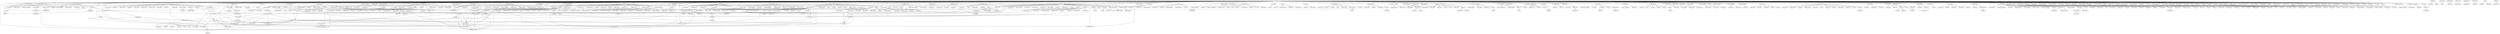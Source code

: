 strict digraph G{
"David Lo" -> " Lucia"
"Tarek Abdelzaher" -> "Mohammad Maifi Hasan Khan"
"Peixiang Zhao" -> "Hongbo Deng"
"Jiawei Han" -> "Yoonkyong Lee"
"Jiebo Luo" -> "Mrityunjay Kumar"
"Xiaofei He" -> "Chenxia Wu"
"Jiawei Han" -> "Xingjie Liu"
"Chao Liu" -> "Fan Guo"
"Zhijun Yin" -> "Sangkyum Kim"
"Yizhou Sun" -> "Jianbin Huang"
"Donato Malerba" -> "Corrado Loglisci"
"Jiawei Han" -> "Harvey J. Miller"
"Jiawei Han" -> "Tom La Porta"
"Jie Yu" -> "Shunxiang Zhang"
"Jiawei Han" -> "Xuehua Shen"
"Jiawei Han" -> "Brandon Norick"
"Tarek F. Abdelzaher" -> "Liqian Luo"
"Jie Yu" -> "Fangfang Liu"
"Xifeng Yan" -> "Arijit Khan"
"Chi Wang" -> "Hyungsul Kim"
"Jiawei Han" -> "Ding Zhou"
"Qiaozhu Mei" -> "Cindy Xide Lin"
"Bo Zhao" -> "Yizhou Sun"
"Donato Malerba" -> "Fabio Fumarola"
"Xuegang Hu" -> "Gongqing Wu"
"Xiaofei He" -> "Siliang Tang"
"Xin Jin" -> "Kening Gao"
"Shu Tao" -> "Arijit Khan"
"Ming Ji" -> "Zhenhui Li"
"Duo Zhang" -> "Hongning Wang"
"Hongyan Liu" -> "Xu Jia"
"Jiawei Han" -> "Xuanhui Wang"
"Guozhu Dong" -> "James Bailey"
"Sangkyum Kim" -> "Lu-An Tang"
"ChengXiang Zhai" -> "Kavita Ganesan"
"Xiao Yu" -> "Zhengyu He"
"Xin Jin" -> "Cheng Sheng"
"Hwanjo Yu" -> "Byungchul Park"
"Jiawei Han" -> "Min-Soo Kim"
"Hongyan Liu" -> "Chunmei Wang"
"Jiawei Han" -> "Xiaomei Zhang"
"Anthony K. H. Tung" -> "Zhan Su"
"Bolin Ding" -> "Yongxin Tong"
"Jiawei Han" -> "Phuong Nguyen"
"Jiawei Han" -> "Mohammad Maifi Hasan Khan"
"Jiawei Han" -> "Latifur Khan"
"Xuanhui Wang" -> "Changsung Kang"
"Bolin Ding" -> "Yintao Yu"
"Jiawei Han" -> "Shaohan Hu"
"Dong Xin" -> "Peixiang Zhao"
"Jiawei Han" -> "Qinbao Song"
"Jie Tang" -> "Tiancheng Lou"
"Jiawei Han" -> "Usama Fayyad"
"Jiawei Han" -> "Ahsan Arefin"
"Jiawei Han" -> "Yuguo Chen"
"Junsong Yuan" -> "Ye Luo"
"Liangliang Cao" -> "Shifeng Chen"
"Xiaofei He" -> "Zheng Shao"
"Zheng Shao" -> "Rubao Lee"
"Jian Pei" -> "Zhen Liao"
"Jiawei Han" -> "Edward Kim"
"Chen Chen" -> "Xuri Tang"
"Chao Liu" -> "Hu Li"
"Hong Cheng" -> "Lu Qin"
"Laks V. S. Lakshmanan" -> "Yuelong Jiang"
"Jae-Gil Lee" -> "Seulki Lee"
"Michael Garland" -> "Steve Zelinka"
"Xifeng Yan" -> "Hanghang Tong"
"Jian Pei" -> "Deepak Agarwal"
"Dan Henriksson" -> "Hieu Khac Le"
"Xin Jin" -> "Chandrasekar Ramachandran"
"Jiawei Han" -> "Tarek F. Abdelzaher"
"Raymond T. Ng" -> "Hongrae Lee"
"Deng Cai" -> "Yao Hu"
"Jiawei Han" -> "Ming Ji"
"Cheong Youn" -> "Jang-Eui Hong"
"Xiao Yu" -> "Guo Jie"
"Deng Cai" -> "Can Wang"
"Jiawei Han" -> "Charu Aggarwal"
"Jian Pei" -> "Ming Hua"
"Jiong Yang" -> "Shirong Li"
"Chen Chen" -> "Gang Yao"
"Xifeng Yan" -> "David Lo"
"Chi Wang" -> "Fabio Fumarola"
"Jiawei Han" -> "Hongbo Deng"
"Shu Tao" -> "Kin-Wah Kwong"
"Xiaofei He" -> "Mingcheng Qu"
"Alan Gara" -> "Matthias Blumrich"
"Peixiang Zhao" -> "Heli Sun"
"Jiawei Han" -> "Raymond Ng"
"Can Wang" -> "Ziyu Guan"
"Siau-Cheng Khoo" -> "Saswat Anand"
"Jiawei Han" -> "Rui Ma"
"Jiawei Han" -> "Hyungsul Kim"
"Alan Gara" -> "Charles Archer"
"Xifeng Yan" -> "Le Song"
"Krzysztof Koperski" -> "Jisheng Liang"
"Xin Jin" -> "Rahul Malik"
"Jian Pei" -> "Daxin Jiang"
"Jie Tang" -> "Xiaoxiao Li"
"Jiajun Bu" -> "Guang Qiu"
"Guozhu Dong" -> "Mengling Feng"
"Jiawei Han" -> "Guozhu Dong"
"Jiawei Han" -> "Won-Young Kim"
"Feida Zhu" -> "Cindy Xide Lin"
"Jiawei Han" -> "Lu-An Tang"
"Jiawei Han" -> "Xiao Cheng"
"Jiawei Han" -> "Jeffrey Xu Yu"
"Xiao Yu" -> "Liji Wu"
"Min Xie" -> "Jie Fang"
"Shu Tao" -> "Gengxin Miao"
"Jiawei Han" -> "Hiroyuki Kawano"
"Xifeng Yan" -> "Deng Cai"
"Jiawei Han" -> "Changsung Kang"
"Jiawei Han" -> "Jing Gao"
"Guozhu Dong" -> "Yuelong Jiang"
"Jing Yuan" -> "Lu-An Tang"
"Jiawei Han" -> "Xiaoxin Yin"
"Wen Jin" -> "Xiaohui Rong"
"Jiawei Han" -> "Anthony K. H. Tung"
"Jiajun Bu" -> "Yezhou Yang"
"Jiawei Han" -> "Jae-Gil Lee"
"Jiawei Han" -> "Ashok N. Srivastava"
"Anthony K. H. Tung" -> "Lijun Ji"
"Jiawei Han" -> "Kaizhi Tang"
"Jianke Zhu" -> "Chenxia Wu"
"Wen Gao" -> "Ruiping Wang"
"Jiawei Han" -> "Zheng Shao"
"Hujun Bao" -> "Zilong Dong"
"Deng Cai" -> "Debing Zhang"
"Jiawei Han" -> "Huiling Chen"
"Yizhou Sun" -> "Lu-An Tang"
"Hwanjo Yu" -> "Jinha Kim"
"Ming Ji" -> "Cindy Xide Lin"
"Xifeng Yan" -> "Feida Zhu"
"Xuemin Lin" -> "Jianbin Qin"
"Chen Chen" -> "Junjie Yao"
"Raymond T. Ng" -> "Edwin M. Knorr"
"Jiawei Han" -> "Jing Yuan"
"Hector Gonzalez" -> "Anish Das Sarma"
"Xiao Yu" -> "Hyungsul Kim"
"Jiawei Han" -> "ChengXiang Zhai"
"Edward Kim" -> "Hongsheng Li"
"Xin Jin" -> "Pengyi Zhang"
"Jiawei Han" -> "Zhaohui Xie"
"F. R. Mcmorris" -> "Jianrong Dong"
"Qing Chen" -> "Zhengrong Li"
"Tarek Abdelzaher" -> "Dan Henriksson"
"Donald Metzler" -> "Nima Asadi"
"Hujun Bao" -> "Hongxin Zhang"
"Manish Gupta" -> "Hiroshi Akiba"
"Yu Zheng" -> "Huaping Liu"
"Yizhou Sun" -> "Xiao Cheng"
"Jaebum Kim" -> "Sangkyum Kim"
"Lu-An Tang" -> "Zhenhui Li"
"Fei Pan" -> "Jian Wan"
"Chunjiang Zhao" -> "Liangyun Liu"
"Hongyan Liu" -> "Hongbo Zhang"
"Yintao Yu" -> "Zhenhui Li"
"ChengXiang Zhai" -> "Duo Zhang"
"Jiawei Han" -> "Fabio Fumarola"
"David Wai-Lok Cheung" -> "Wai-Shing Ho"
"Chuan Xiao" -> "Jianbin Qin"
"Jianyong Wang" -> "Ju Fan"
"Jiawei Han" -> "Raghu Ganti"
"Tarek Abdelzaher" -> "Chengdu Huang"
"Xifeng Yan" -> "Qiang Qu"
"Tarek F. Abdelzaher" -> "Raghu K. Ganti"
"Gang Yao" -> "Kun Xie"
"Manish Gupta" -> "Shinobu Yoshimura"
"Jiawei Han" -> "Xiaofei He"
"Jiawei Han" -> "Sungjin Im"
"Huiling Chen" -> "Xuejie Liu"
"Ling Feng" -> "Tangjian Deng"
"Zheng Shao" -> "Yongqiang He"
"Heli Sun" -> "Guangtao Wang"
"Xifeng Yan" -> "Gengxin Miao"
"Jingjing Wang" -> "Yongli Zhao"
"Ding Zhou" -> "Shuyi Zheng"
"Scott Spangler" -> "Cheryl A. Kieliszewski"
"Maoxin Liao" -> "Changjin Xu"
"ChengXiang Zhai" -> "Yanen Li"
"Latifur Khan" -> "Mohammad Farhan Husain"
"Jiawei Han" -> "Rajat Raina"
"Hong Cheng" -> "Yu Jia"
"Hwanjo Yu" -> "Sungchul Kim"
"ChengXiang Zhai" -> "Huizhong Duan"
"Xiong Liu" -> "Xudong Li"
"Gang Wang" -> "Weizhu Chen"
"Hwanjo Yu" -> "Hune Cho"
"Hongyan Liu" -> "Yuanzhe Cai"
"Bolin Ding" -> "Cindy Xide Lin"
"Xuemin Lin" -> "Haichuan Shang"
"Anthony K. H. Tung" -> "Bing Tian Dai"
"Xin Jin" -> "Elia El-Darzi"
"Xuemin Lin" -> "Qianlu Lin"
"Wen Jin" -> "Meng Ye"
"Wen Gao" -> "Ruiqin Xiong"
"Xiaofang Zhou" -> "Zhixu Li"
"Jiawei Han" -> "Julia Hockenmaier"
"Dong Xin" -> "Xu Ling"
"Raoul Rivas" -> "Ahsan Arefin"
"Manish Gupta" -> "George Almasi"
"Liqian Luo" -> "Pascal Vicaire"
"Qinbao Song" -> "Guangtao Wang"
"Xiao Yu" -> "Yujing Wang"
"Ke Deng" -> "Shuo Shang"
"Jiawei Han" -> "Rahul Malik"
"Jing Gao" -> "Yueting Yang"
"Jiawei Han" -> "Soumen Chakrabarti"
"Chao Liu" -> "Yihan Li"
"Jiawei Han" -> "Scott Spangler"
"Dhiraj Joshi" -> "Charles Parker"
"Jiebo Luo" -> "Tianli Yu"
"Rahul Malik" -> "Chandrasekar Ramachandran"
"Hong Cheng" -> "Peixiang Zhao"
"Osmar R. Zaïane" -> "Maria-Luiza Antonie"
"Jiawei Han" -> "Marina Danilevsky"
"Latifur Khan" -> "Kevin Hamlen"
"Jiawei Han" -> "Hieu Khac Le"
"Manish Gupta" -> "Alan Gara"
"Jiawei Han" -> "Raymond T. Ng"
"Jiawei Han" -> "Xiao Yu"
"Jing Gao" -> "Hongliang Wang"
"Jiawei Han" -> "Tarek Abdelzaher"
"Latifur Khan" -> "Neda Alipanah"
"Deng Cai" -> "Jianke Zhu"
"David W. Cheung" -> "Jian Gong"
"Keke Cai" -> "Zi Yang"
"Wei Fan" -> "Erheng Zhong"
"Xifeng Yan" -> "Yizhou Sun"
"Chi Wang" -> "Zhaohui Huang"
"Jimeng Sun" -> "Nan Cao"
"Jiawei Han" -> "Hieu Le"
"Xin Jin" -> "Soumik Sarkar"
"Xiaofang Zhou" -> "Jiajun Liu"
"Xin Jin" -> "Xavier Dahan"
"Xifeng Yan" -> "Fei Pan"
"Chi Wang" -> "Yong Fu"
"Heng Ji" -> "Adam Lee"
"Jiawei Han" -> "Xiaoyun Wu"
"Tarek F. Abdelzaher" -> "Nam Pham"
"Jiawei Han" -> "Yujing Wang"
"Hyun Duk Kim" -> "Hyungsul Kim"
"Baile Shi" -> "Haofeng Zhou"
"Jie Tang" -> "Xin Shuai"
"Blake G. Fitch" -> "Bernard Metzler"
"Jiawei Han" -> "Ying Ding"
"Feng Liang" -> "Dongyong Yang"
"Donato Malerba" -> "Annalisa Appice"
"Chao Liu" -> "Qingzhong Liang"
"Lee Giles" -> "Baojun Qiu"
"Jiawei Han" -> "Liangliang Cao"
"Lu Qin" -> "Lijun Chang"
"Xiaofang Zhou" -> "Quanqing Xu"
"Yanen Li" -> "Huizhong Duan"
"Mantao Xu" -> "Da Wei"
"Chi Wang" -> "Anne Kao"
"Joel Sachs" -> "Cynthia Sims Parr"
"Anthony K. H. Tung" -> "Cuiping Li"
"Jiawei Han" -> "Long Fei"
"Raymond Ng" -> "Gabriel Murray"
"Jeffrey Xu Yu" -> "Miao Qiao"
"Wen Gao" -> "Pin Liao"
"Yizhou Sun" -> "Yintao Yu"
"Chi Wang" -> "Jenö Lehel"
"Jiawei Han" -> "Raoul Rivas"
"Xin Jin" -> "Zhijun Yin"
"Andrew Gallagher" -> "Adarsh Kowdle"
"Jiawei Han" -> "Hongning Wang"
"Jiawei Han" -> "Xiang Ren"
"Jiawei Han" -> "Lu Su"
"Krzysztof Koperski" -> "Thien Nguyen"
"Hong Cheng" -> "Chunyang Wang"
"Yizhou Sun" -> "Heli Sun"
"Jiawei Han" -> "Michael Garland"
"Bo Zhao" -> "Yanen Li"
"Yuanyuan Tian" -> "Xingjie Liu"
"Murat Kantarcioglu" -> "Mustafa Canim"
"Xiao Yu" -> "Tim Weninger"
"Chao Liu" -> "Zhitao He"
"Yizhou Sun" -> "Marina Danilevsky"
"Jing Yuan" -> "Haitao Wu"
"Jiawei Han" -> "Kevin W. Hamlen"
"Anthony K.  H. Tung" -> "Bing Tian Dai"
"Heng Ji" -> "Arkaitz Zubiaga"
"Jiawei Han" -> "Senqiang Zhou"
"David W. Cheung" -> "Wang Lian"
"Wen Gao" -> "Longshe Huo"
"Xifeng Yan" -> "Shengqi Yang"
"Jiawei Han" -> "Zhenhui Li"
"Xiaoyu Wang" -> "Xiangfu Zhao"
"Anthony K.  H. Tung" -> "Dongxiang Zhang"
"Xuegang Hu" -> "Peipei Li"
"Xin Jin" -> "Jihua Zhou"
"Jiawei Han" -> "Osmar R. Zaïane"
"Xiaolei Li" -> "Zhenhui Li"
"Hwanjo Yu" -> "Taehoon Kim"
"Bo Zhao" -> "Thomas Mertelmeier"
"Jiawei Han" -> "Chandrasekar Ramachandran"
"Deng Cai" -> "Ke Lu"
"Chengxiang Zhai" -> "Azadeh Shakery"
"Qiaozhu Mei" -> "Pradeep Muthukrishnan"
"Bolin Ding" -> "Xiao Cheng"
"Dong Xin" -> "Tianyi Wu"
"Peixiang Zhao" -> "Zhijun Yin"
"Chao Liu" -> "Ze Wang"
"Jiawei Han" -> "Jie Tang"
"Jiawei Han" -> "Charu C. Aggarwal"
"David Lo" -> "Didi Surian"
"Ziyu Guan" -> "Arijit Khan"
"Tarek Abdelzaher" -> "Sungjin Im"
"Jing Gao" -> "Lu Su"
"Karthik Subbian" -> "Arvind Agarwal"
"Jiawei Han" -> "Murat Kantarcioglu"
"Baile Shi" -> "Jin Pan"
"Xiang Ren" -> "Xiao Yu"
"Xuemin Lin" -> "Chuan Xiao"
"Tarek F. Abdelzaher" -> "Pascal Vicaire"
"Manish Gupta" -> "Narendran Sachindran"
"Xifeng Yan" -> "Mihai Christodorescu"
"Shuqiang Jiang" -> "Shuhui Wang"
"Jiawei Han" -> "Marina Barsky"
"Jiawei Han" -> "K. P. Unnikrishnan"
"Jeffrey Xu Yu" -> "Jiefeng Cheng"
"Laks V. S. Lakshmanan" -> "Solmaz Kolahi"
"Jiawei Han" -> "Paul Bennett"
"Qing Chen" -> "Yuxiang Shao"
"Jiawei Han" -> "Heng Ji"
"Jiawei Han" -> "Yinan Zhang"
"Bo-June (Paul) Hsu" -> "Huizhong Duan"
"Qing Chen" -> "Jicheng Liu"
"Chi Wang" -> "Marina Danilevsky"
"Gyan Bhanot" -> "Gabriela Alexe"
"Jiawei Han" -> "Gang Wang"
"Jiawei Han" -> "Anand Ranganathan"
"Bo Zhao" -> "Yintao Yu"
"Raghu Ganti" -> "Hieu Le"
"Jiawei Han" -> "Yu He"
"Tarek F. Abdelzaher" -> "Brian M. Blum"
"Xiao Yu" -> "Peiguang Lin"
"Jing Gao" -> "Chandrasekar Ramachandran"
"Xuemin Lin" -> "Muhammad Aamir Cheema"
"David Lo" -> "Ferdian Thung"
"Qing Chen" -> "Tianshun Yao"
"Hasan Cam" -> "Jin Wook Lee"
"Manish Gupta" -> "Yefim Shuf"
"Xiao Yu" -> "Brandon Norick"
"Murat Kantarcioglu" -> "Ali Inan"
"Jiawei Han" -> "Jim Gemmell"
"Haixun Wang" -> "Xuewen Chen"
"Feida Zhu" -> "Kwan Hui Lim"
"Jiawei Han" -> "Saurav Pandit"
"Murat Kantarcioglu" -> "Mehmet Kuzu"
"Deng Cai" -> "Shiding Lin"
"Jiawei Han" -> "Dong Xin"
"Jiawei Han" -> "Yu Zheng"
"Jiawei Han" -> "Yixin Chen"
"Shu Tao" -> "Ziyu Guan"
"Xin Jin" -> "Zhijing Zhang"
"ChengXiang Zhai" -> "Alexander Kotov"
"Qiaozhu Mei" -> "Xuanhui Wang"
"Murat Kantarcioglu" -> "Vaibhav Khadilkar"
"Lijun Chang" -> "Miao Qiao"
"Yizhou Sun" -> "Tim Weninger"
"Heng Ji" -> "Suzanne Tamang"
"Deng Cai" -> "Wei Vivian Zhang"
"Bin He" -> "Amit Behal"
"Ming Ji" -> "Zhenguo Gao"
"Jiebo Luo" -> "Nathan Sprague"
"Xifeng Yan" -> "Zheng Shao"
"Zhijun Yin" -> "Jingmin Zhang"
"Wen Gao" -> "Shiguang Shan"
"Xian Wu" -> "Alfredo Alba"
"Latifur Khan" -> "Anubha Gupta"
"Mihai Christodorescu" -> "Blase Ur"
"Wen Gao" -> "Yuanning Li"
"Jiebo Luo" -> "Quanzeng You"
"Xiaofei He" -> "Yahong Han"
"Ke Lu" -> "Jidong Zhao"
"Deng Cai" -> "Ziyu Guan"
"Jiawei Han" -> "Duo Zhang"
"Jiawei Han" -> "Jing Jiang"
"Jiawei Han" -> "Nam Pham"
"Bolin Ding" -> "Lu-An Tang"
"Manish Gupta" -> "Matthias Blumrich"
"Jiawei Han" -> "Yanheng Liu"
"Qiaozhu Mei" -> "Tianyi Wu"
"Jiawei Han" -> "Bin Jiang"
"Qiaozhu Mei" -> "Dong Xin"
"Hwanjo Yu" -> "Jinoh Oh"
"Xiaofei He" -> "Binbin Lin"
"Zhijun Yin" -> "Yizhou Sun"
"Raymond T. Ng" -> "Jackie Chi Kit Cheung"
"Latifur Khan" -> "Pallabi Parveen"
"Xin Jin" -> "Anfeng Liu"
"Xifeng Yan" -> "Aaron J. Elmore"
"Jiawei Han" -> "Hyun Duk Kim"
"Jiawei Han" -> "Xuemin Lin"
"Jiawei Han" -> "Xifeng Yan"
"Wei Zou" -> "Stephen McCamant"
"Tianyi Wu" -> "Yintao Yu"
"Raymond T. Ng" -> "Chulyun Kim"
"Haixun Wang" -> "Muhammad Aamir Cheema"
"Jiawei Han" -> "Xian Wu"
"Jeffrey Xu Yu" -> "Junhu Wang"
"Feng Liang" -> "Zhihao Ling"
"David Wai-Lok Cheung" -> "K. K. Loo"
"Jiawei Han" -> "Hillol Kargupta"
"Charu C. Aggarwal" -> "Arijit Khan"
"Duo Zhang" -> "Yuntao Jia"
"ChengXiang Zhai" -> "Joel Sachs"
"Jiawei Han" -> "Xin Jin"
"Jiawei Han" -> "Cuiping Li"
"Xiaofei He" -> "Ming Ji"
"Annalisa Appice" -> "Pietro Guccione"
"Jiawei Han" -> "Arthur Gretton"
"Liqian Luo" -> "Raghu Ganti"
"Jiawei Han" -> "Wen Jin"
"William H. Hsu" -> "Doina Caragea"
"Dong Xin" -> "Zheng Shao"
"Hongyan Liu" -> "Feng Kong"
"Cuiping Li" -> "Zhongxue Li"
"Gyan Bhanot" -> "Keith Henderson"
"Jiawei Han" -> "Jeffrey Hancock"
"Jiebo Luo" -> "Adarsh Kowdle"
"Xuanhui Wang" -> "Taesup Moon"
"Hwanjo Yu" -> "Nguyen Hoang Viet"
"Binbin Lin" -> "Guoji Zhang"
"Latifur Khan" -> "Ashraful Alam"
"Latifur Khan" -> "Joel Sachs"
"Jiawei Han" -> "Yanen Li"
"Jiawei Han" -> "Siau-Cheng Khoo"
"Donato Malerba" -> "Anna Ciampi"
"Hector Gonzalez" -> "Jae-Gil Lee"
"Jiawei Han" -> "Bo-June (Paul) Hsu"
"Jian Pei" -> "Raymond Chi-Wing Wong"
"Xiaolei Li" -> "Xinshu Dong"
"Jiawei Han" -> "Yuelong Jiang"
"Qiaozhu Mei" -> "Ziyu Guan"
"Jiawei Han" -> "Kevin Chen-Chuan Chang"
"Siau-Cheng Khoo" -> "Shu-Chun Weng"
"Jiawei Han" -> "Xiaofang Zhou"
"Yixin Chen" -> "Abusayeed Saifullah"
"Manish Gupta" -> "Rajesh Bordawekar"
"Jiawei Han" -> "Mantao Xu"
"Jiawei Han" -> "Krzysztof Koperski"
"Jiawei Han" -> "Laks V. S. Lakshmanan"
"Jiawei Han" -> "Ling Feng"
"Jiawei Han" -> "D. James Gemmell"
"Hong Cheng" -> "Miao Qiao"
"Chen Chen" -> "Ting Peng"
"Chen Chen" -> "Qian Ai"
"Jing Gao" -> "Liang Ge"
"Chi Wang" -> "Yang Ye"
"Doina Caragea" -> "Neeraj Koul"
"Hujun Bao" -> "Xiaohan Shi"
"Xiao Yu" -> "Shuang An"
"Deng Cai" -> "Yue Lin"
"Shu Tao" -> "Nan Feng"
"Hongyan Liu" -> "Yingqin Gu"
"Jiawei Han" -> "Jian Pei"
"Jeffrey Xu Yu" -> "Baichen Chen"
"Latifur Khan" -> "Kevin W. Hamlen"
"Yifan Li" -> "Yuehua Wang"
"Yu He" -> "Ullas Gargi"
"Xiaofei He" -> "Guang Qiu"
"Charu Aggarwal" -> "Mohammad M. Masud"
"Jing Gao" -> "Mohammad M. Masud"
"Xifeng Yan" -> "Ziyu Guan"
"Jiawei Han" -> "Hao Ma"
"Latifur Khan" -> "Jing Gao"
"Xiao Yu" -> "Jianfeng Zhu"
"Jiong Yang" -> "Xiaoxin Yin"
"Jiawei Han" -> "Sangkyum Kim"
"Bin He" -> "Sumit Bhatia"
"Jiawei Han" -> "Guo-Jun Qi"
"Jae-Gil Lee" -> "Zhenhui Li"
"Wen Gao" -> "Wenchao Zhang"
"Yixin Chen" -> "You Xu"
"Jing Gao" -> "Tuncer Baykas"
"Hiroyuki Kawano" -> "Shohei Hido"
"Cindy Xide Lin" -> "Zhenhui Li"
"Mantao Xu" -> "Minjie Chen"
"Jiawei Han" -> "David Wai-Lok Cheung"
"Jiawei Han" -> "Qing Chen"
"Jiawei Han" -> "Tianyi Wu"
"Guang Qiu" -> "Mingcheng Qu"
"Xiaoxin Yin" -> "Xiaolei Li"
"Hwanjo Yu" -> "Youngdae Kim"
"Wen Gao" -> "Jingjing Yang"
"Latifur Khan" -> "Sunitha Ramanujam"
"Lijun Zhang" -> "Christian Eisentraut"
"Jiawei Han" -> "Mohammad M. Masud"
"Yuanyuan Tian" -> "Mohamed Y. Eltabakh"
"Donato Malerba" -> "Oronzo Altamura"
"Anthony K. H. Tung" -> "Nikos Sarkas"
"Hwanjo Yu" -> "Ngo Anh Vien"
"Chi Wang" -> "Xiao Cheng"
"Xiaofei He" -> "Wei Vivian Zhang"
"Edward Kim" -> "Maria A. Kazandjieva"
"Tom La Porta" -> "Yun Hou"
"Tarek F. Abdelzaher" -> "Chengdu Huang"
"Xiaolei Li" -> "Jae-Gil Lee"
"Jiawei Han" -> "Xiong Liu"
"Wen Gao" -> "Xinyi Cui"
"Manish Gupta" -> "Mark Giampapa"
"Murat Kantarcioglu" -> "Kevin Hamlen"
"Anna Ciampi" -> "Pietro Guccione"
"Jing Gao" -> "Xiaoyi Li"
"Xiong Liu" -> "Haiyang Fu"
"Jiawei Han" -> "Mihai Christodorescu"
"Jiawei Han" -> "Xiaolei Li"
"Weizhu Chen" -> "Zeyuan Allen Zhu"
"Peixiang Zhao" -> "Jianbin Huang"
"Xiaofei He" -> "Jidong Zhao"
"Deng Cai" -> "Zhou Yu"
"Wen Gao" -> "Shengye Yan"
"Tarek Abdelzaher" -> "Hyungsul Kim"
"Jiawei Han" -> "Anthony K.H. Tung"
"Jae-Gil Lee" -> "Yintao Yu"
"Mantao Xu" -> "Qinpei Zhao"
"Jiebo Luo" -> "Dan Ellis"
"Tianyi Wu" -> "Yizhou Sun"
"Raymond T. Ng" -> "Olga Kapitskaia"
"Jiawei Han" -> "Tim Weninger"
"ChengXiang Zhai" -> "Hyun Duk Kim"
"Jiawei Han" -> "Bo Zhao"
"Xian Wu" -> "Fen Zhou"
"Jiawei Han" -> "Yunhe Pan"
"Xifeng Yan" -> "Long Fei"
"Donato Malerba" -> "Pietro Guccione"
"Jiawei Han" -> "Jiebo Luo"
"Jiawei Han" -> "Heli Sun"
"Jiawei Han" -> "Junqiang Liu"
"Jeffrey Xu Yu" -> "Haichuan Shang"
"Deng Cai" -> "Gengxin Miao"
"Hector Gonzalez" -> "Hongrae Lee"
"Xifeng Yan" -> "Mudhakar Srivatsa"
"Chi Wang" -> "Yanen Li"
"Jiawei Han" -> "Wen Gao"
"Jiawei Han" -> "Wei Fan"
"Yizhou Sun" -> "Hyungsul Kim"
"Deepak Agarwal" -> "Shawndra Hill"
"Charu Aggarwal" -> "Yuchen Zhao"
"Dong Xin" -> "Bahman Bahmani"
"Deng Cai" -> "Ming Ji"
"Jie Tang" -> "Keke Cai"
"Jiawei Han" -> "Fei Pan"
"Jiawei Han" -> "Quanquan Gu"
"Shu Tao" -> "Supriyo Chakraborty"
"Jing Gao" -> "Rahul Malik"
"Zhaohui Xie" -> "Yu Sheng"
"Xin Jin" -> "Xiaowu Chen"
"Xiaofei He" -> "Maoxin Liao"
"Jiawei Han" -> "Chao Liu"
"Latifur Khan" -> "Mamoun Awad"
"Jiawei Han" -> "Joel Sachs"
"Jiawei Han" -> "Zhijun Yin"
"Xian Wu" -> "Xueying Wang"
"Xiaolei Li" -> "Peixiang Zhao"
"Jie Tang" -> "Kuo Zhang"
"Huiling Chen" -> "Ningyi Xu"
"Jiawei Han" -> "Jianbin Huang"
"Hongbo Zhang" -> "Yuelin Du"
"James Bailey" -> "Xiaonan Ji"
"Chi Wang" -> "Hongning Wang"
"Qiang Qu" -> "Lisi Chen"
"Xin Jin" -> "Dongmei Li"
"Raghu K. Ganti" -> "Desheng Zhang"
"Xifeng Yan" -> "Shu Tao"
"Jiawei Han" -> "Chen Chen"
"Jiawei Han" -> "Peixiang Zhao"
"Jianyong Wang" -> "Qingyan Yang"
"Wei Zou" -> "Tielei Wang"
"Jing Gao" -> "Marina Danilevsky"
"Sangkyum Kim" -> "Xiao Yu"
"Xiaofei He" -> "Debing Zhang"
"Jiong Yang" -> "Mehmet M. Dalkilic"
"Murat Kantarcioglu" -> "Tyrone Cadenhead"
"Jiawei Han" -> "Hwanjo Yu"
"ChengXiang Zhai" -> "Maryam Karimzadehgan"
"Baile Shi" -> "Zijing Tan"
"Xian Wu" -> "Honglei Guo"
"Latifur Khan" -> "Mohammad M. Masud"
"Yi Chang" -> "Changsung Kang"
"Deng Cai" -> "Jidong Zhao"
"Raymond T. Ng" -> "Dwight J. Makaroff"
"Hieu Khac Le" -> "Dong Kun Noh"
"Lijun Zhang" -> "Guang Qiu"
"Xiaoxin Yin" -> "Tianyi Wu"
"Jiawei Han" -> "Manish Gupta"
"Anthony K. H. Tung" -> "Shouxu Jiang"
"Jiawei Han" -> "Bolin Ding"
"Qinbao Song" -> "Hongbo Deng"
"Qixiang Ye" -> "Zhenjun Han"
"Lijun Zhang" -> "Pepijn Crouzen"
"Jiawei Han" -> "Qiang Qu"
"Min-Soo Kim" -> "Jeong-Hoon Lee"
"Xifeng Yan" -> "Cindy Xide Lin"
"Jin Heo" -> "Hieu Le"
"Jiawei Han" -> "Jaebum Kim"
"Hwanjo Yu" -> "Gae-won You"
"Jiawei Han" -> "Shen Li"
"Hector Gonzalez" -> "William D. Lewis"
"Xian Wu" -> "Xiaoxun Zhang"
"Chi Wang" -> "Feng Liang"
"Manish Gupta" -> "Erik W. Draeger"
"Jiawei Han" -> "Alon Halevy"
"ChengXiang Zhai" -> "Xuanhui Wang"
"Latifur Khan" -> "Gal Lavee"
"Scott Spangler" -> "Hakan Hacıgümüş"
"Laks V. S. Lakshmanan" -> "SungRan Cho"
"Jiawei Han" -> "Andrew Gallagher"
"Chi Wang" -> "F. R. Mcmorris"
"Jiawei Han" -> "Meng Jiang"
"Charu Aggarwal" -> "Karthik Subbian"
"Xiaolei Li" -> "Haipeng Jia"
"ChengXiang Zhai" -> "Yuanhua Lv"
"Latifur Khan" -> "Fatma Bouali"
"Ying Ding" -> "Daifeng Li"
"Xin Jin" -> "Michael LeMay"
"Jiawei Han" -> "Jing Zheng"
"Jiawei Han" -> "Wei Vivian Zhang"
"Deng Cai" -> "Binbin Lin"
"Elia El-Darzi" -> "Christos Vasilakis"
"Jiawei Han" -> "Ying Lu"
"Jiawei Han" -> "Feng Liang"
"Xiaofei He" -> "Deng Cai"
"Fabio Fumarola" -> "Marina Danilevsky"
"Wen Jin" -> "Pan Deng"
"Xuemin Lin" -> "Ke Zhu"
"Jiawei Han" -> "Feida Zhu"
"Jiawei Han" -> "Donald Metzler"
"Latifur Khan" -> "Yohan Jin"
"Liangliang Cao" -> "Felix X. Yu"
"Jiawei Han" -> "Joshua Hailpern"
"Kevin W. Hamlen" -> "Yangchun Fu"
"Xiaofei He" -> "Changjin Xu"
"Xiaofei He" -> "Yao Hu"
"Guoji Zhang" -> "Guoxian Yu"
"Jiawei Han" -> "Mudhakar Srivatsa"
"Jiawei Han" -> " Lucia"
"Jiawei Han" -> "Hasan Cam"
"Mihai Christodorescu" -> "Mila Dalla Preda"
"Hillol Kargupta" -> "Chris Giannella"
"Jiawei Han" -> "David W. Cheung"
"Qing Chen" -> "Zilei Wang"
"Alon Halevy" -> "Michael J. Cafarella"
"Jing Gao" -> "Junyi Wang"
"Pallabi Parveen" -> "Neda Alipanah"
"Huiling Chen" -> "Guoqing Zhao"
"Xiaofei He" -> "Ziyu Guan"
"Jiawei Han" -> "Venkatesh Ganti"
"Scott Spangler" -> "Keke Cai"
"Hossein Ahmadi" -> "Hieu Le"
"Jiawei Han" -> "Chi Wang"
"Chao Liu" -> "Maozhong Jin"
"Jing Gao" -> "Yueru Wei"
"Dong Xin" -> "Yeye He"
"Jiawei Han" -> "Hong Cheng"
"Jiawei Han" -> "Gene Spafford"
"Gene Spafford" -> "Joel Sachs"
"ChengXiang Zhai" -> "Hongning Wang"
"Donato Malerba" -> "Paula Brito"
"Xin Jin" -> "Javier Navaridas"
"Jing Gao" -> "Zhou Lan"
"Jiawei Han" -> "Yuanyuan Tian"
"Jiawei Han" -> "Donato Malerba"
"Xiaofang Zhou" -> "Ke Deng"
"Arthur Gretton" -> "Frank C. Meinecke"
"Charu C. Aggarwal" -> "Guo-Jun Qi"
"Anthony K. H. Tung" -> "Yueguo Chen"
"Jae-Gil Lee" -> "Lu-An Tang"
"Xifeng Yan" -> "Nan Cao"
"Jiawei Han" -> "Yizhou Sun"
"Donato Malerba" -> "Margherita Berardi"
"Jie Tang" -> "Daifeng Li"
"Sangkyum Kim" -> "Rahul Malik"
"Latifur Khan" -> "Vaibhav Khadilkar"
"Xifeng Yan" -> "Dong Xin"
"Mudhakar Srivatsa" -> "Stephen Magill"
"Gang Wang" -> "Wenhui Ma"
"Jiawei Han" -> "Jianyong Wang"
"Kevin W. Hamlen" -> "Meera Sridhar"
"Ahsan Arefin" -> "Pooja Agarwal"
"Jiawei Han" -> "Baile Shi"
"Hong Cheng" -> "Bingbing Liu"
"Jianyong Wang" -> "Zhiping Zeng"
"Jimeng Sun" -> "Chenhao Tan"
"Kevin W. Hamlen" -> "Mohammad Farhan Husain"
"Bo Zhao" -> "Cindy Xide Lin"
"Jiawei Han" -> "Anthony K.  H. Tung"
"Tim Weninger" -> "Hyungsul Kim"
"Evangelos Simoudis" -> "Michael Huhns"
"Jiawei Han" -> "Jie Yu"
"Wen Gao" -> "Qixiang Ye"
"Michael Garland" -> "John Nickolls"
"Jiawei Han" -> "Jingjing Wang"
"Lee Giles" -> "Haizheng Zhang"
"Jing Gao" -> "Haibin Cheng"
"Xifeng Yan" -> "Winnie Cheng"
"Javier Navaridas" -> "Jim Garside"
"Jiawei Han" -> "Lidan Wang"
"Xiao Yu" -> "Lu-An Tang"
"ChengXiang Zhai" -> "Xuehua Shen"
"Jiawei Han" -> "Earl Cox"
"Jiajun Bu" -> "Xiaoyu Deng"
"Laks V. S. Lakshmanan" -> "Min Xie"
"Chi Wang" -> "Nikunj Oza"
"Da Wei" -> "Xuejie Liu"
"Jiawei Han" -> "Xiaoyu Wang"
"Jiawei Han" -> "Hossein Ahmadi"
"Tarek Abdelzaher" -> "Praveen Jayachandran"
"Jiong Yang" -> "Jeong-Hyeon Choi"
"Chen Chen" -> "M. M. Khan"
"Jiawei Han" -> "Hongyan Liu"
"Jiebo Luo" -> "Liansheng Zhuang"
"Osmar R. Zaïane" -> "Andrew Foss"
"Jiawei Han" -> "Kavita Ganesan"
"Jiawei Han" -> "Cheong Youn"
"Benjamin I. P. Rubinstein" -> "Adam Barth"
"Jiebo Luo" -> "Andrew Gallagher"
"Deng Cai" -> "Chenxia Wu"
"Jiawei Han" -> "Wei Zou"
"Hossein Ahmadi" -> "Hieu Khac Le"
"Chao Liu" -> "Dongxiang Jiang"
"Rui Ma" -> "Jingfeng Xue"
"Sangkyum Kim" -> "Hyungsul Kim"
"Xuanhui Wang" -> "Pradheep Elango"
"Cuiping Li" -> "Xiongpai Qin"
"Tarek Abdelzaher" -> "Cigdem Sengul"
"Jiawei Han" -> "William H. Hsu"
"Hossein Ahmadi" -> "Mohammad Maifi Hasan Khan"
"Bolin Ding" -> "Marina Danilevsky"
"Xian Wu" -> "Xinying Xu"
"Jiawei Han" -> "Lee Giles"
"Liangliang Cao" -> "Zheng Song"
"Charu C. Aggarwal" -> "Lance Kaplan"
"Feng Liang" -> "Jungan Chen"
"Bolin Ding" -> "Zhenhui Li"
"Xiaofang Zhou" -> "Xiangmin Zhou"
"Jianyong Wang" -> "Chuancong Gao"
"Chi Wang" -> "Hunter S. Snevily"
"ChengXiang Zhai" -> "Xu Ling"
"Jiawei Han" -> "Yintao Yu"
"Yunhe Pan" -> "Xiaohua Luo"
"Jiawei Han" -> "Da Wei"
"Xiaofei He" -> "Can Wang"
"Wen Gao" -> "Bin Pang"
"Ming Ji" -> "Binbin Lin"
"Jiawei Han" -> "Binbin Lin"
"Anthony K. H. Tung" -> "Yuelong Jiang"
"Latifur Khan" -> "Murat Kantarcioglu"
"James Bailey" -> "Jeffrey Chan"
"Jiawei Han" -> "Hector Gonzalez"
"Donato Malerba" -> "Michelangelo Ceci"
"Hossein Ahmadi" -> "Nam Pham"
"Jiawei Han" -> "Yifan Li"
"Jian Pei" -> "Biao Xiang"
"Jiawei Han" -> "Qiaozhu Mei"
"Jiawei Han" -> "Benjamin I. P. Rubinstein"
"Xifeng Yan" -> "Shoji Nishimura"
"Jiajun Bu" -> "Chaoqun Hong"
"Tarek F. Abdelzaher" -> "Mohammad Maifi Hasan Khan"
"Raghu Ganti" -> "Lance Kaplan"
"Jiawei Han" -> "Haiyan Hu"
"Jiawei Han" -> "Evangelos Simoudis"
"Doina Caragea" -> "Cornelia Caragea"
"Lidan Wang" -> "Xiao Cheng"
"Jiawei Han" -> "Cindy Xide Lin"
"Laks V. S. Lakshmanan" -> "Adriane Chapman"
"Feida Zhu" -> "Richard J. Oentaryo"
"Xin Jin" -> "Sangkyum Kim"
"Hector Gonzalez" -> "Petros Venetis"
"Xiaofei He" -> "Yue Lin"
"Michael Bendersky" -> "Eyal Krikon"
"Jiawei Han" -> "Dhiraj Joshi"
"Lu Su" -> "Shaohan Hu"
"Manish Gupta" -> "Gyan Bhanot"
"Jie Yu" -> "Xiangfeng Luo"
"Gang Wang" -> "Zengbin Zhang"
"Manish Gupta" -> "Suparna Bhattacharya"
"David Lo" -> "Kuan Zhang"
"Yinan Zhang" -> "Miao Qi"
"Xifeng Yan" -> "Brandon Norick"
"Hyungsul Kim" -> "Lingyi Liu"
"Hossein Ahmadi" -> "Raghu K. Ganti"
"Hector Gonzalez" -> "Xiaolei Li"
"Hongyan Liu" -> "Zhixu Li"
"Bo Zhao" -> "Yongzhong Li"
"Yizhou Sun" -> "Fabio Fumarola"
"Xiaofei He" -> "Lijun Zhang"
"Xiaofei He" -> "Ke Lu"
"Anubha Gupta" -> "Sunitha Ramanujam"
"Ling Feng" -> "R. Rajugan"
"Jiawei Han" -> "Jiong Yang"
"Xifeng Yan" -> "Qihong Shao"
"Kaizhi Tang" -> "Xiong Liu"
"Ding Zhou" -> "Yandong Liu"
"Jeffrey Xu Yu" -> "Yiping Ke"
"David Lo" -> "Chengnian Sun"
"Tarek F. Abdelzaher" -> "Ting Yan"
"Liang Ge" -> "Nan Du"
"Jiawei Han" -> "Gong Chen"
"William H. Hsu" -> "Stephen M. Welch"
"Xin Shuai" -> "Daifeng Li"
"Huaping Liu" -> "Rahul Khanna"
"Xiaoxin Yin" -> "Xiaobing Xue"
"Xinrong Hu" -> "Jianchun Wang"
"Jie Yu" -> "Shun Cai"
"Xifeng Yan" -> "Petko Bogdanov"
"Jiawei Han" -> "Michael LeMay"
"Daxin Jiang" -> "Zhen Liao"
"Xiaoxin Yin" -> "Wen Ding"
"Donald Metzler" -> "Michael Bendersky"
"Qiaozhu Mei" -> "Xu Ling"
"Jiawei Han" -> "Deng Cai"
"Liang Ge" -> "Xiujuan Lei"
"Wen Jin" -> "Yidong Yuan"
"Jiawei Han" -> "Keke Cai"
"Jiong Yang" -> "Hwanjo Yu"
"Yizhou Sun" -> "Hongbo Deng"
"Jiawei Han" -> "Yi Chang"
"Raymond T. Ng" -> "Ruben H. Zamar"
"Jiawei Han" -> "Hujun Bao"
"Yanheng Liu" -> "Dayang Sun"
"Chi Wang" -> "Heng Ji"
"Xin Jin" -> "Mohammad Maifi Hasan Khan"
"Hong Cheng" -> "Yiping Ke"
"Cornelia Caragea" -> "Saurabh Kataria"
"Wen Jin" -> "Long Zhang"
"Rajat Raina" -> "Honglak Lee"
"Huiling Chen" -> "Yanheng Liu"
"Jiawei Han" -> "Haixun Wang"
"Keith Henderson" -> "Ryan A. Rossi"
"William H. Hsu" -> "Tim Weninger"
"Sungjin Im" -> "Hyungsul Kim"
"Tarek Abdelzaher" -> "Nam Pham"
"Xiaoxin Yin" -> "Iftah Gamzu"
"Xifeng Yan" -> "Yang Zhou"
"Yi Chang" -> "Lijuan Guo"
"Yao Hu" -> "Debing Zhang"
"Hong Cheng" -> "Didi Surian"
"David W. Cheung" -> "Chun Kit Chui"
"Peixiang Zhao" -> "Yizhou Sun"
"Hwanjo Yu" -> "Jeong-Hoon Lee"
"Bo Zhao" -> "Nikunj Oza"
"Xin Jin" -> "Alexander Rast"
"Osmar R. Zaïane" -> "Jiyang Chen"
"Lijun Zhang" -> "Ernst Moritz Hahn"
"Jiawei Han" -> "Yuan Lin"
"Latifur Khan" -> "Jeffrey Partyka"
}